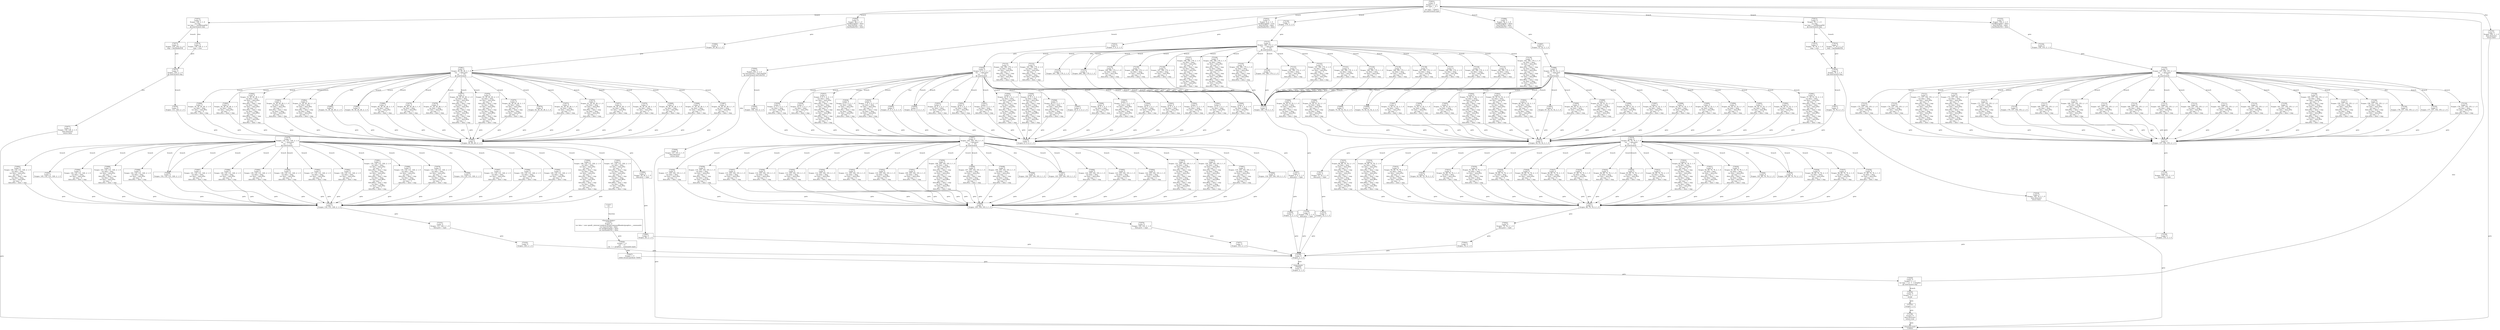 digraph graphname {
n73158 [shape=box,label="(73158)\nScopes: 0\ndata.destroy()\nreturn true"];
n73157 [shape=box,label="(73157)\nScopes: 1, 0"];
n73156 [shape=box,label="(73156)\nLoops: 0\nScopes: 2, 1, 0"];
n73155 [shape=box,label="(73155)\nLoops: 0\nScopes: 202, 2, 1, 0\ndata.destroy()\nreturn false"];
n73154 [shape=box,label="(73154)\nLoops: 0\nScopes: 179, 2, 1, 0\ndata.prev = type"];
n73153 [shape=box,label="(73153)\nLoops: 0\nScopes: 180, 179, 2, 1, 0"];
n73152 [shape=box,label="(73152)\nLoops: 0\nScopes: 201, 180, 179, 2, 1, 0"];
n73151 [shape=box,label="(73151)\nLoops: 0\nScopes: 200, 180, 179, 2, 1, 0"];
n73150 [shape=box,label="(73150)\nLoops: 0\nScopes: 199, 180, 179, 2, 1, 0\nvar data = data\nvar data = data.oPos\nvar tmp = 1\ndata.oPos = data + tmp"];
n73149 [shape=box,label="(73149)\nLoops: 0\nScopes: 198, 180, 179, 2, 1, 0\nvar data = data\nvar data = data.fPos\nvar tmp = 2\ndata.fPos = data + tmp"];
n73148 [shape=box,label="(73148)\nLoops: 0\nScopes: 197, 180, 179, 2, 1, 0\nvar data = data\nvar data = data.fPos\nvar tmp = 2\ndata.fPos = data + tmp"];
n73147 [shape=box,label="(73147)\nLoops: 0\nScopes: 196, 180, 179, 2, 1, 0\nvar data = data\nvar data = data.oPos\nvar tmp = 4\ndata.oPos = data + tmp\nvar data = data\nvar data = data.iPos\nvar tmp = 1\ndata.iPos = data + tmp\nvar data = data\nvar data = data.fPos\nvar tmp = 2\ndata.fPos = data + tmp\nvar data = data\nvar data = data.bPos\nvar tmp = 1\ndata.bPos = data + tmp"];
n73146 [shape=box,label="(73146)\nLoops: 0\nScopes: 195, 180, 179, 2, 1, 0\nvar data = data\nvar data = data.oPos\nvar tmp = 4\ndata.oPos = data + tmp\nvar data = data\nvar data = data.iiPos\nvar tmp = 2\ndata.iiPos = data + tmp\nvar data = data\nvar data = data.ffPos\nvar tmp = 1\ndata.ffPos = data + tmp\nvar data = data\nvar data = data.fPos\nvar tmp = 1\ndata.fPos = data + tmp"];
n73145 [shape=box,label="(73145)\nLoops: 0\nScopes: 194, 180, 179, 2, 1, 0\nvar data = data\nvar data = data.oPos\nvar tmp = 2\ndata.oPos = data + tmp\nvar data = data\nvar data = data.bPos\nvar tmp = 2\ndata.bPos = data + tmp"];
n73144 [shape=box,label="(73144)\nLoops: 0\nScopes: 193, 180, 179, 2, 1, 0"];
n73143 [shape=box,label="(73143)\nLoops: 0\nScopes: 192, 180, 179, 2, 1, 0\nvar data = data\nvar data = data.oPos\nvar tmp = 4\ndata.oPos = data + tmp"];
n73142 [shape=box,label="(73142)\nLoops: 0\nScopes: 191, 180, 179, 2, 1, 0\nvar data = data\nvar data = data.fPos\nvar tmp = 5\ndata.fPos = data + tmp\nvar data = data\nvar data = data.oPos\nvar tmp = 1\ndata.oPos = data + tmp"];
n73141 [shape=box,label="(73141)\nLoops: 0\nScopes: 190, 180, 179, 2, 1, 0\nvar data = data\nvar data = data.fPos\nvar tmp = 4\ndata.fPos = data + tmp"];
n73140 [shape=box,label="(73140)\nLoops: 0\nScopes: 189, 180, 179, 2, 1, 0\nvar data = data\nvar data = data.oPos\nvar tmp = 3\ndata.oPos = data + tmp"];
n73139 [shape=box,label="(73139)\nLoops: 0\nScopes: 188, 180, 179, 2, 1, 0\nvar data = data\nvar data = data.fPos\nvar tmp = 4\ndata.fPos = data + tmp"];
n73138 [shape=box,label="(73138)\nLoops: 0\nScopes: 187, 180, 179, 2, 1, 0\nvar data = data\nvar data = data.fPos\nvar tmp = 3\ndata.fPos = data + tmp"];
n73137 [shape=box,label="(73137)\nLoops: 0\nScopes: 186, 180, 179, 2, 1, 0\nvar data = data\nvar data = data.fPos\nvar tmp = 4\ndata.fPos = data + tmp"];
n73136 [shape=box,label="(73136)\nLoops: 0\nScopes: 185, 180, 179, 2, 1, 0\nvar data = data\nvar data = data.fPos\nvar tmp = 6\ndata.fPos = data + tmp"];
n73135 [shape=box,label="(73135)\nLoops: 0\nScopes: 184, 180, 179, 2, 1, 0\nvar data = data\nvar data = data.oPos\nvar tmp = 1\ndata.oPos = data + tmp"];
n73134 [shape=box,label="(73134)\nLoops: 0\nScopes: 183, 180, 179, 2, 1, 0\nvar data = data\nvar data = data.oPos\nvar tmp = 4\ndata.oPos = data + tmp\nvar data = data\nvar data = data.iiPos\nvar tmp = 2\ndata.iiPos = data + tmp\nvar data = data\nvar data = data.ffPos\nvar tmp = 1\ndata.ffPos = data + tmp\nvar data = data\nvar data = data.fPos\nvar tmp = 1\ndata.fPos = data + tmp"];
n73133 [shape=box,label="(73133)\nLoops: 0\nScopes: 182, 180, 179, 2, 1, 0\nvar data = data\nvar data = data.iPos\nvar tmp = 1\ndata.iPos = data + tmp\nvar data = data\nvar data = data.fPos\nvar tmp = 1\ndata.fPos = data + tmp"];
n73132 [shape=box,label="(73132)\nLoops: 0\nScopes: 181, 180, 179, 2, 1, 0\nvar data = data\nvar data = data.oPos\nvar tmp = 2\ndata.oPos = data + tmp\nvar data = data\nvar data = data.bPos\nvar tmp = 2\ndata.bPos = data + tmp"];
n73131 [shape=box,label="(73131)\nLoops: 0\nScopes: 180, 179, 2, 1, 0\nvar ` = data.prev\nvar ` = `[1]\n@:cond-branch `"];
n73130 [shape=box,label="(73130)\nLoops: 0\nScopes: 179, 2, 1, 0"];
n73129 [shape=box,label="(73129)\nLoops: 0\nScopes: 155, 2, 1, 0"];
n73128 [shape=box,label="(73128)\nLoops: 0\nScopes: 156, 155, 2, 1, 0\ndata.prev = type"];
n73127 [shape=box,label="(73127)\nLoops: 0\nScopes: 157, 156, 155, 2, 1, 0"];
n73126 [shape=box,label="(73126)\nLoops: 0\nScopes: 178, 157, 156, 155, 2, 1, 0"];
n73125 [shape=box,label="(73125)\nLoops: 0\nScopes: 177, 157, 156, 155, 2, 1, 0"];
n73124 [shape=box,label="(73124)\nLoops: 0\nScopes: 176, 157, 156, 155, 2, 1, 0\nvar data = data\nvar data = data.oPos\nvar tmp = 1\ndata.oPos = data + tmp"];
n73123 [shape=box,label="(73123)\nLoops: 0\nScopes: 175, 157, 156, 155, 2, 1, 0\nvar data = data\nvar data = data.fPos\nvar tmp = 2\ndata.fPos = data + tmp"];
n73122 [shape=box,label="(73122)\nLoops: 0\nScopes: 174, 157, 156, 155, 2, 1, 0\nvar data = data\nvar data = data.fPos\nvar tmp = 2\ndata.fPos = data + tmp"];
n73121 [shape=box,label="(73121)\nLoops: 0\nScopes: 173, 157, 156, 155, 2, 1, 0\nvar data = data\nvar data = data.oPos\nvar tmp = 4\ndata.oPos = data + tmp\nvar data = data\nvar data = data.iPos\nvar tmp = 1\ndata.iPos = data + tmp\nvar data = data\nvar data = data.fPos\nvar tmp = 2\ndata.fPos = data + tmp\nvar data = data\nvar data = data.bPos\nvar tmp = 1\ndata.bPos = data + tmp"];
n73120 [shape=box,label="(73120)\nLoops: 0\nScopes: 172, 157, 156, 155, 2, 1, 0\nvar data = data\nvar data = data.oPos\nvar tmp = 4\ndata.oPos = data + tmp\nvar data = data\nvar data = data.iiPos\nvar tmp = 2\ndata.iiPos = data + tmp\nvar data = data\nvar data = data.ffPos\nvar tmp = 1\ndata.ffPos = data + tmp\nvar data = data\nvar data = data.fPos\nvar tmp = 1\ndata.fPos = data + tmp"];
n73119 [shape=box,label="(73119)\nLoops: 0\nScopes: 171, 157, 156, 155, 2, 1, 0\nvar data = data\nvar data = data.oPos\nvar tmp = 2\ndata.oPos = data + tmp\nvar data = data\nvar data = data.bPos\nvar tmp = 2\ndata.bPos = data + tmp"];
n73118 [shape=box,label="(73118)\nLoops: 0\nScopes: 170, 157, 156, 155, 2, 1, 0"];
n73117 [shape=box,label="(73117)\nLoops: 0\nScopes: 169, 157, 156, 155, 2, 1, 0\nvar data = data\nvar data = data.oPos\nvar tmp = 4\ndata.oPos = data + tmp"];
n73116 [shape=box,label="(73116)\nLoops: 0\nScopes: 168, 157, 156, 155, 2, 1, 0\nvar data = data\nvar data = data.fPos\nvar tmp = 5\ndata.fPos = data + tmp\nvar data = data\nvar data = data.oPos\nvar tmp = 1\ndata.oPos = data + tmp"];
n73115 [shape=box,label="(73115)\nLoops: 0\nScopes: 167, 157, 156, 155, 2, 1, 0\nvar data = data\nvar data = data.fPos\nvar tmp = 4\ndata.fPos = data + tmp"];
n73114 [shape=box,label="(73114)\nLoops: 0\nScopes: 166, 157, 156, 155, 2, 1, 0\nvar data = data\nvar data = data.oPos\nvar tmp = 3\ndata.oPos = data + tmp"];
n73113 [shape=box,label="(73113)\nLoops: 0\nScopes: 165, 157, 156, 155, 2, 1, 0\nvar data = data\nvar data = data.fPos\nvar tmp = 4\ndata.fPos = data + tmp"];
n73112 [shape=box,label="(73112)\nLoops: 0\nScopes: 164, 157, 156, 155, 2, 1, 0\nvar data = data\nvar data = data.fPos\nvar tmp = 3\ndata.fPos = data + tmp"];
n73111 [shape=box,label="(73111)\nLoops: 0\nScopes: 163, 157, 156, 155, 2, 1, 0\nvar data = data\nvar data = data.fPos\nvar tmp = 4\ndata.fPos = data + tmp"];
n73110 [shape=box,label="(73110)\nLoops: 0\nScopes: 162, 157, 156, 155, 2, 1, 0\nvar data = data\nvar data = data.fPos\nvar tmp = 6\ndata.fPos = data + tmp"];
n73109 [shape=box,label="(73109)\nLoops: 0\nScopes: 161, 157, 156, 155, 2, 1, 0\nvar data = data\nvar data = data.oPos\nvar tmp = 1\ndata.oPos = data + tmp"];
n73108 [shape=box,label="(73108)\nLoops: 0\nScopes: 160, 157, 156, 155, 2, 1, 0\nvar data = data\nvar data = data.oPos\nvar tmp = 4\ndata.oPos = data + tmp\nvar data = data\nvar data = data.iiPos\nvar tmp = 2\ndata.iiPos = data + tmp\nvar data = data\nvar data = data.ffPos\nvar tmp = 1\ndata.ffPos = data + tmp\nvar data = data\nvar data = data.fPos\nvar tmp = 1\ndata.fPos = data + tmp"];
n73107 [shape=box,label="(73107)\nLoops: 0\nScopes: 159, 157, 156, 155, 2, 1, 0\nvar data = data\nvar data = data.iPos\nvar tmp = 1\ndata.iPos = data + tmp\nvar data = data\nvar data = data.fPos\nvar tmp = 1\ndata.fPos = data + tmp"];
n73106 [shape=box,label="(73106)\nLoops: 0\nScopes: 158, 157, 156, 155, 2, 1, 0\nvar data = data\nvar data = data.oPos\nvar tmp = 2\ndata.oPos = data + tmp\nvar data = data\nvar data = data.bPos\nvar tmp = 2\ndata.bPos = data + tmp"];
n73105 [shape=box,label="(73105)\nLoops: 0\nScopes: 157, 156, 155, 2, 1, 0\nvar ` = data.prev\nvar ` = `[1]\n@:cond-branch `"];
n73104 [shape=box,label="(73104)\nLoops: 0\nScopes: 156, 155, 2, 1, 0"];
n73103 [shape=box,label="(73103)\nLoops: 0\nScopes: 155, 2, 1, 0\nhasBitmapFill = false\nhasColorFill = false\nhasShaderFill = false"];
n73102 [shape=box,label="(73102)\nLoops: 0\nScopes: 128, 2, 1, 0"];
n73101 [shape=box,label="(73101)\nLoops: 0\nScopes: 131, 128, 2, 1, 0\ndata.prev = type"];
n73100 [shape=box,label="(73100)\nLoops: 0\nScopes: 132, 131, 128, 2, 1, 0"];
n73099 [shape=box,label="(73099)\nLoops: 0\nScopes: 153, 132, 131, 128, 2, 1, 0"];
n73098 [shape=box,label="(73098)\nLoops: 0\nScopes: 152, 132, 131, 128, 2, 1, 0"];
n73097 [shape=box,label="(73097)\nLoops: 0\nScopes: 151, 132, 131, 128, 2, 1, 0\nvar data = data\nvar data = data.oPos\nvar tmp = 1\ndata.oPos = data + tmp"];
n73096 [shape=box,label="(73096)\nLoops: 0\nScopes: 150, 132, 131, 128, 2, 1, 0\nvar data = data\nvar data = data.fPos\nvar tmp = 2\ndata.fPos = data + tmp"];
n73095 [shape=box,label="(73095)\nLoops: 0\nScopes: 149, 132, 131, 128, 2, 1, 0\nvar data = data\nvar data = data.fPos\nvar tmp = 2\ndata.fPos = data + tmp"];
n73094 [shape=box,label="(73094)\nLoops: 0\nScopes: 148, 132, 131, 128, 2, 1, 0\nvar data = data\nvar data = data.oPos\nvar tmp = 4\ndata.oPos = data + tmp\nvar data = data\nvar data = data.iPos\nvar tmp = 1\ndata.iPos = data + tmp\nvar data = data\nvar data = data.fPos\nvar tmp = 2\ndata.fPos = data + tmp\nvar data = data\nvar data = data.bPos\nvar tmp = 1\ndata.bPos = data + tmp"];
n73093 [shape=box,label="(73093)\nLoops: 0\nScopes: 147, 132, 131, 128, 2, 1, 0\nvar data = data\nvar data = data.oPos\nvar tmp = 4\ndata.oPos = data + tmp\nvar data = data\nvar data = data.iiPos\nvar tmp = 2\ndata.iiPos = data + tmp\nvar data = data\nvar data = data.ffPos\nvar tmp = 1\ndata.ffPos = data + tmp\nvar data = data\nvar data = data.fPos\nvar tmp = 1\ndata.fPos = data + tmp"];
n73092 [shape=box,label="(73092)\nLoops: 0\nScopes: 146, 132, 131, 128, 2, 1, 0\nvar data = data\nvar data = data.oPos\nvar tmp = 2\ndata.oPos = data + tmp\nvar data = data\nvar data = data.bPos\nvar tmp = 2\ndata.bPos = data + tmp"];
n73091 [shape=box,label="(73091)\nLoops: 0\nScopes: 145, 132, 131, 128, 2, 1, 0"];
n73090 [shape=box,label="(73090)\nLoops: 0\nScopes: 144, 132, 131, 128, 2, 1, 0\nvar data = data\nvar data = data.oPos\nvar tmp = 4\ndata.oPos = data + tmp"];
n73089 [shape=box,label="(73089)\nLoops: 0\nScopes: 143, 132, 131, 128, 2, 1, 0\nvar data = data\nvar data = data.fPos\nvar tmp = 5\ndata.fPos = data + tmp\nvar data = data\nvar data = data.oPos\nvar tmp = 1\ndata.oPos = data + tmp"];
n73088 [shape=box,label="(73088)\nLoops: 0\nScopes: 142, 132, 131, 128, 2, 1, 0\nvar data = data\nvar data = data.fPos\nvar tmp = 4\ndata.fPos = data + tmp"];
n73087 [shape=box,label="(73087)\nLoops: 0\nScopes: 141, 132, 131, 128, 2, 1, 0\nvar data = data\nvar data = data.oPos\nvar tmp = 3\ndata.oPos = data + tmp"];
n73086 [shape=box,label="(73086)\nLoops: 0\nScopes: 140, 132, 131, 128, 2, 1, 0\nvar data = data\nvar data = data.fPos\nvar tmp = 4\ndata.fPos = data + tmp"];
n73085 [shape=box,label="(73085)\nLoops: 0\nScopes: 139, 132, 131, 128, 2, 1, 0\nvar data = data\nvar data = data.fPos\nvar tmp = 3\ndata.fPos = data + tmp"];
n73084 [shape=box,label="(73084)\nLoops: 0\nScopes: 138, 132, 131, 128, 2, 1, 0\nvar data = data\nvar data = data.fPos\nvar tmp = 4\ndata.fPos = data + tmp"];
n73083 [shape=box,label="(73083)\nLoops: 0\nScopes: 137, 132, 131, 128, 2, 1, 0\nvar data = data\nvar data = data.fPos\nvar tmp = 6\ndata.fPos = data + tmp"];
n73082 [shape=box,label="(73082)\nLoops: 0\nScopes: 136, 132, 131, 128, 2, 1, 0\nvar data = data\nvar data = data.oPos\nvar tmp = 1\ndata.oPos = data + tmp"];
n73081 [shape=box,label="(73081)\nLoops: 0\nScopes: 135, 132, 131, 128, 2, 1, 0\nvar data = data\nvar data = data.oPos\nvar tmp = 4\ndata.oPos = data + tmp\nvar data = data\nvar data = data.iiPos\nvar tmp = 2\ndata.iiPos = data + tmp\nvar data = data\nvar data = data.ffPos\nvar tmp = 1\ndata.ffPos = data + tmp\nvar data = data\nvar data = data.fPos\nvar tmp = 1\ndata.fPos = data + tmp"];
n73080 [shape=box,label="(73080)\nLoops: 0\nScopes: 134, 132, 131, 128, 2, 1, 0\nvar data = data\nvar data = data.iPos\nvar tmp = 1\ndata.iPos = data + tmp\nvar data = data\nvar data = data.fPos\nvar tmp = 1\ndata.fPos = data + tmp"];
n73079 [shape=box,label="(73079)\nLoops: 0\nScopes: 133, 132, 131, 128, 2, 1, 0\nvar data = data\nvar data = data.oPos\nvar tmp = 2\ndata.oPos = data + tmp\nvar data = data\nvar data = data.bPos\nvar tmp = 2\ndata.bPos = data + tmp"];
n73078 [shape=box,label="(73078)\nLoops: 0\nScopes: 132, 131, 128, 2, 1, 0\nvar ` = data.prev\nvar ` = `[1]\n@:cond-branch `"];
n73077 [shape=box,label="(73077)\nLoops: 0\nScopes: 154, 128, 2, 1, 0\ndata.destroy()\nreturn false"];
n73076 [shape=box,label="(73076)\nLoops: 0\nScopes: 131, 128, 2, 1, 0"];
n73075 [shape=box,label="(73075)\nLoops: 0\nScopes: 128, 2, 1, 0\n@:cond-branch tmp"];
n73074 [shape=box,label="(73074)\nLoops: 0\nScopes: 130, 128, 2, 1, 0\ntmp = true"];
n73073 [shape=box,label="(73073)\nLoops: 0\nScopes: 129, 128, 2, 1, 0\ntmp = hasShaderFill"];
n73072 [shape=box,label="(73072)\nLoops: 0\nScopes: 128, 2, 1, 0\nvar tmp\nvar tmp = ! hasBitmapFill\n@:cond-branch tmp"];
n73071 [shape=box,label="(73071)\nLoops: 0\nScopes: 103, 2, 1, 0"];
n73070 [shape=box,label="(73070)\nLoops: 0\nScopes: 104, 103, 2, 1, 0\ndata.prev = type"];
n73069 [shape=box,label="(73069)\nLoops: 0\nScopes: 105, 104, 103, 2, 1, 0"];
n73068 [shape=box,label="(73068)\nLoops: 0\nScopes: 126, 105, 104, 103, 2, 1, 0"];
n73067 [shape=box,label="(73067)\nLoops: 0\nScopes: 125, 105, 104, 103, 2, 1, 0"];
n73066 [shape=box,label="(73066)\nLoops: 0\nScopes: 124, 105, 104, 103, 2, 1, 0\nvar data = data\nvar data = data.oPos\nvar tmp = 1\ndata.oPos = data + tmp"];
n73065 [shape=box,label="(73065)\nLoops: 0\nScopes: 123, 105, 104, 103, 2, 1, 0\nvar data = data\nvar data = data.fPos\nvar tmp = 2\ndata.fPos = data + tmp"];
n73064 [shape=box,label="(73064)\nLoops: 0\nScopes: 122, 105, 104, 103, 2, 1, 0\nvar data = data\nvar data = data.fPos\nvar tmp = 2\ndata.fPos = data + tmp"];
n73063 [shape=box,label="(73063)\nLoops: 0\nScopes: 121, 105, 104, 103, 2, 1, 0\nvar data = data\nvar data = data.oPos\nvar tmp = 4\ndata.oPos = data + tmp\nvar data = data\nvar data = data.iPos\nvar tmp = 1\ndata.iPos = data + tmp\nvar data = data\nvar data = data.fPos\nvar tmp = 2\ndata.fPos = data + tmp\nvar data = data\nvar data = data.bPos\nvar tmp = 1\ndata.bPos = data + tmp"];
n73062 [shape=box,label="(73062)\nLoops: 0\nScopes: 120, 105, 104, 103, 2, 1, 0\nvar data = data\nvar data = data.oPos\nvar tmp = 4\ndata.oPos = data + tmp\nvar data = data\nvar data = data.iiPos\nvar tmp = 2\ndata.iiPos = data + tmp\nvar data = data\nvar data = data.ffPos\nvar tmp = 1\ndata.ffPos = data + tmp\nvar data = data\nvar data = data.fPos\nvar tmp = 1\ndata.fPos = data + tmp"];
n73061 [shape=box,label="(73061)\nLoops: 0\nScopes: 119, 105, 104, 103, 2, 1, 0\nvar data = data\nvar data = data.oPos\nvar tmp = 2\ndata.oPos = data + tmp\nvar data = data\nvar data = data.bPos\nvar tmp = 2\ndata.bPos = data + tmp"];
n73060 [shape=box,label="(73060)\nLoops: 0\nScopes: 118, 105, 104, 103, 2, 1, 0"];
n73059 [shape=box,label="(73059)\nLoops: 0\nScopes: 117, 105, 104, 103, 2, 1, 0\nvar data = data\nvar data = data.oPos\nvar tmp = 4\ndata.oPos = data + tmp"];
n73058 [shape=box,label="(73058)\nLoops: 0\nScopes: 116, 105, 104, 103, 2, 1, 0\nvar data = data\nvar data = data.fPos\nvar tmp = 5\ndata.fPos = data + tmp\nvar data = data\nvar data = data.oPos\nvar tmp = 1\ndata.oPos = data + tmp"];
n73057 [shape=box,label="(73057)\nLoops: 0\nScopes: 115, 105, 104, 103, 2, 1, 0\nvar data = data\nvar data = data.fPos\nvar tmp = 4\ndata.fPos = data + tmp"];
n73056 [shape=box,label="(73056)\nLoops: 0\nScopes: 114, 105, 104, 103, 2, 1, 0\nvar data = data\nvar data = data.oPos\nvar tmp = 3\ndata.oPos = data + tmp"];
n73055 [shape=box,label="(73055)\nLoops: 0\nScopes: 113, 105, 104, 103, 2, 1, 0\nvar data = data\nvar data = data.fPos\nvar tmp = 4\ndata.fPos = data + tmp"];
n73054 [shape=box,label="(73054)\nLoops: 0\nScopes: 112, 105, 104, 103, 2, 1, 0\nvar data = data\nvar data = data.fPos\nvar tmp = 3\ndata.fPos = data + tmp"];
n73053 [shape=box,label="(73053)\nLoops: 0\nScopes: 111, 105, 104, 103, 2, 1, 0\nvar data = data\nvar data = data.fPos\nvar tmp = 4\ndata.fPos = data + tmp"];
n73052 [shape=box,label="(73052)\nLoops: 0\nScopes: 110, 105, 104, 103, 2, 1, 0\nvar data = data\nvar data = data.fPos\nvar tmp = 6\ndata.fPos = data + tmp"];
n73051 [shape=box,label="(73051)\nLoops: 0\nScopes: 109, 105, 104, 103, 2, 1, 0\nvar data = data\nvar data = data.oPos\nvar tmp = 1\ndata.oPos = data + tmp"];
n73050 [shape=box,label="(73050)\nLoops: 0\nScopes: 108, 105, 104, 103, 2, 1, 0\nvar data = data\nvar data = data.oPos\nvar tmp = 4\ndata.oPos = data + tmp\nvar data = data\nvar data = data.iiPos\nvar tmp = 2\ndata.iiPos = data + tmp\nvar data = data\nvar data = data.ffPos\nvar tmp = 1\ndata.ffPos = data + tmp\nvar data = data\nvar data = data.fPos\nvar tmp = 1\ndata.fPos = data + tmp"];
n73049 [shape=box,label="(73049)\nLoops: 0\nScopes: 107, 105, 104, 103, 2, 1, 0\nvar data = data\nvar data = data.iPos\nvar tmp = 1\ndata.iPos = data + tmp\nvar data = data\nvar data = data.fPos\nvar tmp = 1\ndata.fPos = data + tmp"];
n73048 [shape=box,label="(73048)\nLoops: 0\nScopes: 106, 105, 104, 103, 2, 1, 0\nvar data = data\nvar data = data.oPos\nvar tmp = 2\ndata.oPos = data + tmp\nvar data = data\nvar data = data.bPos\nvar tmp = 2\ndata.bPos = data + tmp"];
n73047 [shape=box,label="(73047)\nLoops: 0\nScopes: 105, 104, 103, 2, 1, 0\nvar ` = data.prev\nvar ` = `[1]\n@:cond-branch `"];
n73046 [shape=box,label="(73046)\nLoops: 0\nScopes: 127, 103, 2, 1, 0\ndata.destroy()\nreturn false"];
n73045 [shape=box,label="(73045)\nLoops: 0\nScopes: 104, 103, 2, 1, 0"];
n73044 [shape=box,label="(73044)\nLoops: 0\nScopes: 103, 2, 1, 0\nvar hasColorFill = hasColorFill\n@:cond-branch hasColorFill"];
n73043 [shape=box,label="(73043)\nLoops: 0\nScopes: 76, 2, 1, 0"];
n73042 [shape=box,label="(73042)\nLoops: 0\nScopes: 79, 76, 2, 1, 0\ndata.prev = type"];
n73041 [shape=box,label="(73041)\nLoops: 0\nScopes: 80, 79, 76, 2, 1, 0"];
n73040 [shape=box,label="(73040)\nLoops: 0\nScopes: 101, 80, 79, 76, 2, 1, 0"];
n73039 [shape=box,label="(73039)\nLoops: 0\nScopes: 100, 80, 79, 76, 2, 1, 0"];
n73038 [shape=box,label="(73038)\nLoops: 0\nScopes: 99, 80, 79, 76, 2, 1, 0\nvar data = data\nvar data = data.oPos\nvar tmp = 1\ndata.oPos = data + tmp"];
n73037 [shape=box,label="(73037)\nLoops: 0\nScopes: 98, 80, 79, 76, 2, 1, 0\nvar data = data\nvar data = data.fPos\nvar tmp = 2\ndata.fPos = data + tmp"];
n73036 [shape=box,label="(73036)\nLoops: 0\nScopes: 97, 80, 79, 76, 2, 1, 0\nvar data = data\nvar data = data.fPos\nvar tmp = 2\ndata.fPos = data + tmp"];
n73035 [shape=box,label="(73035)\nLoops: 0\nScopes: 96, 80, 79, 76, 2, 1, 0\nvar data = data\nvar data = data.oPos\nvar tmp = 4\ndata.oPos = data + tmp\nvar data = data\nvar data = data.iPos\nvar tmp = 1\ndata.iPos = data + tmp\nvar data = data\nvar data = data.fPos\nvar tmp = 2\ndata.fPos = data + tmp\nvar data = data\nvar data = data.bPos\nvar tmp = 1\ndata.bPos = data + tmp"];
n73034 [shape=box,label="(73034)\nLoops: 0\nScopes: 95, 80, 79, 76, 2, 1, 0\nvar data = data\nvar data = data.oPos\nvar tmp = 4\ndata.oPos = data + tmp\nvar data = data\nvar data = data.iiPos\nvar tmp = 2\ndata.iiPos = data + tmp\nvar data = data\nvar data = data.ffPos\nvar tmp = 1\ndata.ffPos = data + tmp\nvar data = data\nvar data = data.fPos\nvar tmp = 1\ndata.fPos = data + tmp"];
n73033 [shape=box,label="(73033)\nLoops: 0\nScopes: 94, 80, 79, 76, 2, 1, 0\nvar data = data\nvar data = data.oPos\nvar tmp = 2\ndata.oPos = data + tmp\nvar data = data\nvar data = data.bPos\nvar tmp = 2\ndata.bPos = data + tmp"];
n73032 [shape=box,label="(73032)\nLoops: 0\nScopes: 93, 80, 79, 76, 2, 1, 0"];
n73031 [shape=box,label="(73031)\nLoops: 0\nScopes: 92, 80, 79, 76, 2, 1, 0\nvar data = data\nvar data = data.oPos\nvar tmp = 4\ndata.oPos = data + tmp"];
n73030 [shape=box,label="(73030)\nLoops: 0\nScopes: 91, 80, 79, 76, 2, 1, 0\nvar data = data\nvar data = data.fPos\nvar tmp = 5\ndata.fPos = data + tmp\nvar data = data\nvar data = data.oPos\nvar tmp = 1\ndata.oPos = data + tmp"];
n73029 [shape=box,label="(73029)\nLoops: 0\nScopes: 90, 80, 79, 76, 2, 1, 0\nvar data = data\nvar data = data.fPos\nvar tmp = 4\ndata.fPos = data + tmp"];
n73028 [shape=box,label="(73028)\nLoops: 0\nScopes: 89, 80, 79, 76, 2, 1, 0\nvar data = data\nvar data = data.oPos\nvar tmp = 3\ndata.oPos = data + tmp"];
n73027 [shape=box,label="(73027)\nLoops: 0\nScopes: 88, 80, 79, 76, 2, 1, 0\nvar data = data\nvar data = data.fPos\nvar tmp = 4\ndata.fPos = data + tmp"];
n73026 [shape=box,label="(73026)\nLoops: 0\nScopes: 87, 80, 79, 76, 2, 1, 0\nvar data = data\nvar data = data.fPos\nvar tmp = 3\ndata.fPos = data + tmp"];
n73025 [shape=box,label="(73025)\nLoops: 0\nScopes: 86, 80, 79, 76, 2, 1, 0\nvar data = data\nvar data = data.fPos\nvar tmp = 4\ndata.fPos = data + tmp"];
n73024 [shape=box,label="(73024)\nLoops: 0\nScopes: 85, 80, 79, 76, 2, 1, 0\nvar data = data\nvar data = data.fPos\nvar tmp = 6\ndata.fPos = data + tmp"];
n73023 [shape=box,label="(73023)\nLoops: 0\nScopes: 84, 80, 79, 76, 2, 1, 0\nvar data = data\nvar data = data.oPos\nvar tmp = 1\ndata.oPos = data + tmp"];
n73022 [shape=box,label="(73022)\nLoops: 0\nScopes: 83, 80, 79, 76, 2, 1, 0\nvar data = data\nvar data = data.oPos\nvar tmp = 4\ndata.oPos = data + tmp\nvar data = data\nvar data = data.iiPos\nvar tmp = 2\ndata.iiPos = data + tmp\nvar data = data\nvar data = data.ffPos\nvar tmp = 1\ndata.ffPos = data + tmp\nvar data = data\nvar data = data.fPos\nvar tmp = 1\ndata.fPos = data + tmp"];
n73021 [shape=box,label="(73021)\nLoops: 0\nScopes: 82, 80, 79, 76, 2, 1, 0\nvar data = data\nvar data = data.iPos\nvar tmp = 1\ndata.iPos = data + tmp\nvar data = data\nvar data = data.fPos\nvar tmp = 1\ndata.fPos = data + tmp"];
n73020 [shape=box,label="(73020)\nLoops: 0\nScopes: 81, 80, 79, 76, 2, 1, 0\nvar data = data\nvar data = data.oPos\nvar tmp = 2\ndata.oPos = data + tmp\nvar data = data\nvar data = data.bPos\nvar tmp = 2\ndata.bPos = data + tmp"];
n73019 [shape=box,label="(73019)\nLoops: 0\nScopes: 80, 79, 76, 2, 1, 0\nvar ` = data.prev\nvar ` = `[1]\n@:cond-branch `"];
n73018 [shape=box,label="(73018)\nLoops: 0\nScopes: 102, 76, 2, 1, 0\ndata.destroy()\nreturn false"];
n73017 [shape=box,label="(73017)\nLoops: 0\nScopes: 79, 76, 2, 1, 0"];
n73016 [shape=box,label="(73016)\nLoops: 0\nScopes: 76, 2, 1, 0\n@:cond-branch tmp"];
n73015 [shape=box,label="(73015)\nLoops: 0\nScopes: 78, 76, 2, 1, 0\ntmp = true"];
n73014 [shape=box,label="(73014)\nLoops: 0\nScopes: 77, 76, 2, 1, 0\ntmp = hasShaderFill"];
n73013 [shape=box,label="(73013)\nLoops: 0\nScopes: 76, 2, 1, 0\nvar tmp\nvar tmp = ! hasBitmapFill\n@:cond-branch tmp"];
n73012 [shape=box,label="(73012)\nLoops: 0\nScopes: 52, 2, 1, 0"];
n73011 [shape=box,label="(73011)\nLoops: 0\nScopes: 53, 52, 2, 1, 0\ndata.prev = type"];
n73010 [shape=box,label="(73010)\nLoops: 0\nScopes: 54, 53, 52, 2, 1, 0"];
n73009 [shape=box,label="(73009)\nLoops: 0\nScopes: 75, 54, 53, 52, 2, 1, 0"];
n73008 [shape=box,label="(73008)\nLoops: 0\nScopes: 74, 54, 53, 52, 2, 1, 0"];
n73007 [shape=box,label="(73007)\nLoops: 0\nScopes: 73, 54, 53, 52, 2, 1, 0\nvar data = data\nvar data = data.oPos\nvar tmp = 1\ndata.oPos = data + tmp"];
n73006 [shape=box,label="(73006)\nLoops: 0\nScopes: 72, 54, 53, 52, 2, 1, 0\nvar data = data\nvar data = data.fPos\nvar tmp = 2\ndata.fPos = data + tmp"];
n73005 [shape=box,label="(73005)\nLoops: 0\nScopes: 71, 54, 53, 52, 2, 1, 0\nvar data = data\nvar data = data.fPos\nvar tmp = 2\ndata.fPos = data + tmp"];
n73004 [shape=box,label="(73004)\nLoops: 0\nScopes: 70, 54, 53, 52, 2, 1, 0\nvar data = data\nvar data = data.oPos\nvar tmp = 4\ndata.oPos = data + tmp\nvar data = data\nvar data = data.iPos\nvar tmp = 1\ndata.iPos = data + tmp\nvar data = data\nvar data = data.fPos\nvar tmp = 2\ndata.fPos = data + tmp\nvar data = data\nvar data = data.bPos\nvar tmp = 1\ndata.bPos = data + tmp"];
n73003 [shape=box,label="(73003)\nLoops: 0\nScopes: 69, 54, 53, 52, 2, 1, 0\nvar data = data\nvar data = data.oPos\nvar tmp = 4\ndata.oPos = data + tmp\nvar data = data\nvar data = data.iiPos\nvar tmp = 2\ndata.iiPos = data + tmp\nvar data = data\nvar data = data.ffPos\nvar tmp = 1\ndata.ffPos = data + tmp\nvar data = data\nvar data = data.fPos\nvar tmp = 1\ndata.fPos = data + tmp"];
n73002 [shape=box,label="(73002)\nLoops: 0\nScopes: 68, 54, 53, 52, 2, 1, 0\nvar data = data\nvar data = data.oPos\nvar tmp = 2\ndata.oPos = data + tmp\nvar data = data\nvar data = data.bPos\nvar tmp = 2\ndata.bPos = data + tmp"];
n73001 [shape=box,label="(73001)\nLoops: 0\nScopes: 67, 54, 53, 52, 2, 1, 0"];
n73000 [shape=box,label="(73000)\nLoops: 0\nScopes: 66, 54, 53, 52, 2, 1, 0\nvar data = data\nvar data = data.oPos\nvar tmp = 4\ndata.oPos = data + tmp"];
n72999 [shape=box,label="(72999)\nLoops: 0\nScopes: 65, 54, 53, 52, 2, 1, 0\nvar data = data\nvar data = data.fPos\nvar tmp = 5\ndata.fPos = data + tmp\nvar data = data\nvar data = data.oPos\nvar tmp = 1\ndata.oPos = data + tmp"];
n72998 [shape=box,label="(72998)\nLoops: 0\nScopes: 64, 54, 53, 52, 2, 1, 0\nvar data = data\nvar data = data.fPos\nvar tmp = 4\ndata.fPos = data + tmp"];
n72997 [shape=box,label="(72997)\nLoops: 0\nScopes: 63, 54, 53, 52, 2, 1, 0\nvar data = data\nvar data = data.oPos\nvar tmp = 3\ndata.oPos = data + tmp"];
n72996 [shape=box,label="(72996)\nLoops: 0\nScopes: 62, 54, 53, 52, 2, 1, 0\nvar data = data\nvar data = data.fPos\nvar tmp = 4\ndata.fPos = data + tmp"];
n72995 [shape=box,label="(72995)\nLoops: 0\nScopes: 61, 54, 53, 52, 2, 1, 0\nvar data = data\nvar data = data.fPos\nvar tmp = 3\ndata.fPos = data + tmp"];
n72994 [shape=box,label="(72994)\nLoops: 0\nScopes: 60, 54, 53, 52, 2, 1, 0\nvar data = data\nvar data = data.fPos\nvar tmp = 4\ndata.fPos = data + tmp"];
n72993 [shape=box,label="(72993)\nLoops: 0\nScopes: 59, 54, 53, 52, 2, 1, 0\nvar data = data\nvar data = data.fPos\nvar tmp = 6\ndata.fPos = data + tmp"];
n72992 [shape=box,label="(72992)\nLoops: 0\nScopes: 58, 54, 53, 52, 2, 1, 0\nvar data = data\nvar data = data.oPos\nvar tmp = 1\ndata.oPos = data + tmp"];
n72991 [shape=box,label="(72991)\nLoops: 0\nScopes: 57, 54, 53, 52, 2, 1, 0\nvar data = data\nvar data = data.oPos\nvar tmp = 4\ndata.oPos = data + tmp\nvar data = data\nvar data = data.iiPos\nvar tmp = 2\ndata.iiPos = data + tmp\nvar data = data\nvar data = data.ffPos\nvar tmp = 1\ndata.ffPos = data + tmp\nvar data = data\nvar data = data.fPos\nvar tmp = 1\ndata.fPos = data + tmp"];
n72990 [shape=box,label="(72990)\nLoops: 0\nScopes: 56, 54, 53, 52, 2, 1, 0\nvar data = data\nvar data = data.iPos\nvar tmp = 1\ndata.iPos = data + tmp\nvar data = data\nvar data = data.fPos\nvar tmp = 1\ndata.fPos = data + tmp"];
n72989 [shape=box,label="(72989)\nLoops: 0\nScopes: 55, 54, 53, 52, 2, 1, 0\nvar data = data\nvar data = data.oPos\nvar tmp = 2\ndata.oPos = data + tmp\nvar data = data\nvar data = data.bPos\nvar tmp = 2\ndata.bPos = data + tmp"];
n72988 [shape=box,label="(72988)\nLoops: 0\nScopes: 54, 53, 52, 2, 1, 0\nvar ` = data.prev\nvar ` = `[1]\n@:cond-branch `"];
n72987 [shape=box,label="(72987)\nLoops: 0\nScopes: 53, 52, 2, 1, 0"];
n72986 [shape=box,label="(72986)\nLoops: 0\nScopes: 52, 2, 1, 0\nhasBitmapFill = false\nhasColorFill = false\nhasShaderFill = true"];
n72985 [shape=box,label="(72985)\nLoops: 0\nScopes: 28, 2, 1, 0"];
n72984 [shape=box,label="(72984)\nLoops: 0\nScopes: 29, 28, 2, 1, 0\ndata.prev = type"];
n72983 [shape=box,label="(72983)\nLoops: 0\nScopes: 30, 29, 28, 2, 1, 0"];
n72982 [shape=box,label="(72982)\nLoops: 0\nScopes: 51, 30, 29, 28, 2, 1, 0"];
n72981 [shape=box,label="(72981)\nLoops: 0\nScopes: 50, 30, 29, 28, 2, 1, 0"];
n72980 [shape=box,label="(72980)\nLoops: 0\nScopes: 49, 30, 29, 28, 2, 1, 0\nvar data = data\nvar data = data.oPos\nvar tmp = 1\ndata.oPos = data + tmp"];
n72979 [shape=box,label="(72979)\nLoops: 0\nScopes: 48, 30, 29, 28, 2, 1, 0\nvar data = data\nvar data = data.fPos\nvar tmp = 2\ndata.fPos = data + tmp"];
n72978 [shape=box,label="(72978)\nLoops: 0\nScopes: 47, 30, 29, 28, 2, 1, 0\nvar data = data\nvar data = data.fPos\nvar tmp = 2\ndata.fPos = data + tmp"];
n72977 [shape=box,label="(72977)\nLoops: 0\nScopes: 46, 30, 29, 28, 2, 1, 0\nvar data = data\nvar data = data.oPos\nvar tmp = 4\ndata.oPos = data + tmp\nvar data = data\nvar data = data.iPos\nvar tmp = 1\ndata.iPos = data + tmp\nvar data = data\nvar data = data.fPos\nvar tmp = 2\ndata.fPos = data + tmp\nvar data = data\nvar data = data.bPos\nvar tmp = 1\ndata.bPos = data + tmp"];
n72976 [shape=box,label="(72976)\nLoops: 0\nScopes: 45, 30, 29, 28, 2, 1, 0\nvar data = data\nvar data = data.oPos\nvar tmp = 4\ndata.oPos = data + tmp\nvar data = data\nvar data = data.iiPos\nvar tmp = 2\ndata.iiPos = data + tmp\nvar data = data\nvar data = data.ffPos\nvar tmp = 1\ndata.ffPos = data + tmp\nvar data = data\nvar data = data.fPos\nvar tmp = 1\ndata.fPos = data + tmp"];
n72975 [shape=box,label="(72975)\nLoops: 0\nScopes: 44, 30, 29, 28, 2, 1, 0\nvar data = data\nvar data = data.oPos\nvar tmp = 2\ndata.oPos = data + tmp\nvar data = data\nvar data = data.bPos\nvar tmp = 2\ndata.bPos = data + tmp"];
n72974 [shape=box,label="(72974)\nLoops: 0\nScopes: 43, 30, 29, 28, 2, 1, 0"];
n72973 [shape=box,label="(72973)\nLoops: 0\nScopes: 42, 30, 29, 28, 2, 1, 0\nvar data = data\nvar data = data.oPos\nvar tmp = 4\ndata.oPos = data + tmp"];
n72972 [shape=box,label="(72972)\nLoops: 0\nScopes: 41, 30, 29, 28, 2, 1, 0\nvar data = data\nvar data = data.fPos\nvar tmp = 5\ndata.fPos = data + tmp\nvar data = data\nvar data = data.oPos\nvar tmp = 1\ndata.oPos = data + tmp"];
n72971 [shape=box,label="(72971)\nLoops: 0\nScopes: 40, 30, 29, 28, 2, 1, 0\nvar data = data\nvar data = data.fPos\nvar tmp = 4\ndata.fPos = data + tmp"];
n72970 [shape=box,label="(72970)\nLoops: 0\nScopes: 39, 30, 29, 28, 2, 1, 0\nvar data = data\nvar data = data.oPos\nvar tmp = 3\ndata.oPos = data + tmp"];
n72969 [shape=box,label="(72969)\nLoops: 0\nScopes: 38, 30, 29, 28, 2, 1, 0\nvar data = data\nvar data = data.fPos\nvar tmp = 4\ndata.fPos = data + tmp"];
n72968 [shape=box,label="(72968)\nLoops: 0\nScopes: 37, 30, 29, 28, 2, 1, 0\nvar data = data\nvar data = data.fPos\nvar tmp = 3\ndata.fPos = data + tmp"];
n72967 [shape=box,label="(72967)\nLoops: 0\nScopes: 36, 30, 29, 28, 2, 1, 0\nvar data = data\nvar data = data.fPos\nvar tmp = 4\ndata.fPos = data + tmp"];
n72966 [shape=box,label="(72966)\nLoops: 0\nScopes: 35, 30, 29, 28, 2, 1, 0\nvar data = data\nvar data = data.fPos\nvar tmp = 6\ndata.fPos = data + tmp"];
n72965 [shape=box,label="(72965)\nLoops: 0\nScopes: 34, 30, 29, 28, 2, 1, 0\nvar data = data\nvar data = data.oPos\nvar tmp = 1\ndata.oPos = data + tmp"];
n72964 [shape=box,label="(72964)\nLoops: 0\nScopes: 33, 30, 29, 28, 2, 1, 0\nvar data = data\nvar data = data.oPos\nvar tmp = 4\ndata.oPos = data + tmp\nvar data = data\nvar data = data.iiPos\nvar tmp = 2\ndata.iiPos = data + tmp\nvar data = data\nvar data = data.ffPos\nvar tmp = 1\ndata.ffPos = data + tmp\nvar data = data\nvar data = data.fPos\nvar tmp = 1\ndata.fPos = data + tmp"];
n72963 [shape=box,label="(72963)\nLoops: 0\nScopes: 32, 30, 29, 28, 2, 1, 0\nvar data = data\nvar data = data.iPos\nvar tmp = 1\ndata.iPos = data + tmp\nvar data = data\nvar data = data.fPos\nvar tmp = 1\ndata.fPos = data + tmp"];
n72962 [shape=box,label="(72962)\nLoops: 0\nScopes: 31, 30, 29, 28, 2, 1, 0\nvar data = data\nvar data = data.oPos\nvar tmp = 2\ndata.oPos = data + tmp\nvar data = data\nvar data = data.bPos\nvar tmp = 2\ndata.bPos = data + tmp"];
n72961 [shape=box,label="(72961)\nLoops: 0\nScopes: 30, 29, 28, 2, 1, 0\nvar ` = data.prev\nvar ` = `[1]\n@:cond-branch `"];
n72960 [shape=box,label="(72960)\nLoops: 0\nScopes: 29, 28, 2, 1, 0"];
n72959 [shape=box,label="(72959)\nLoops: 0\nScopes: 28, 2, 1, 0\nhasBitmapFill = false\nhasColorFill = true\nhasShaderFill = false"];
n72958 [shape=box,label="(72958)\nLoops: 0\nScopes: 4, 2, 1, 0"];
n72957 [shape=box,label="(72957)\nLoops: 0\nScopes: 5, 4, 2, 1, 0\ndata.prev = type"];
n72956 [shape=box,label="(72956)\nLoops: 0\nScopes: 6, 5, 4, 2, 1, 0"];
n72955 [shape=box,label="(72955)\nLoops: 0\nScopes: 27, 6, 5, 4, 2, 1, 0"];
n72954 [shape=box,label="(72954)\nLoops: 0\nScopes: 26, 6, 5, 4, 2, 1, 0"];
n72953 [shape=box,label="(72953)\nLoops: 0\nScopes: 25, 6, 5, 4, 2, 1, 0\nvar data = data\nvar data = data.oPos\nvar tmp = 1\ndata.oPos = data + tmp"];
n72952 [shape=box,label="(72952)\nLoops: 0\nScopes: 24, 6, 5, 4, 2, 1, 0\nvar data = data\nvar data = data.fPos\nvar tmp = 2\ndata.fPos = data + tmp"];
n72951 [shape=box,label="(72951)\nLoops: 0\nScopes: 23, 6, 5, 4, 2, 1, 0\nvar data = data\nvar data = data.fPos\nvar tmp = 2\ndata.fPos = data + tmp"];
n72950 [shape=box,label="(72950)\nLoops: 0\nScopes: 22, 6, 5, 4, 2, 1, 0\nvar data = data\nvar data = data.oPos\nvar tmp = 4\ndata.oPos = data + tmp\nvar data = data\nvar data = data.iPos\nvar tmp = 1\ndata.iPos = data + tmp\nvar data = data\nvar data = data.fPos\nvar tmp = 2\ndata.fPos = data + tmp\nvar data = data\nvar data = data.bPos\nvar tmp = 1\ndata.bPos = data + tmp"];
n72949 [shape=box,label="(72949)\nLoops: 0\nScopes: 21, 6, 5, 4, 2, 1, 0\nvar data = data\nvar data = data.oPos\nvar tmp = 4\ndata.oPos = data + tmp\nvar data = data\nvar data = data.iiPos\nvar tmp = 2\ndata.iiPos = data + tmp\nvar data = data\nvar data = data.ffPos\nvar tmp = 1\ndata.ffPos = data + tmp\nvar data = data\nvar data = data.fPos\nvar tmp = 1\ndata.fPos = data + tmp"];
n72948 [shape=box,label="(72948)\nLoops: 0\nScopes: 20, 6, 5, 4, 2, 1, 0\nvar data = data\nvar data = data.oPos\nvar tmp = 2\ndata.oPos = data + tmp\nvar data = data\nvar data = data.bPos\nvar tmp = 2\ndata.bPos = data + tmp"];
n72947 [shape=box,label="(72947)\nLoops: 0\nScopes: 19, 6, 5, 4, 2, 1, 0"];
n72946 [shape=box,label="(72946)\nLoops: 0\nScopes: 18, 6, 5, 4, 2, 1, 0\nvar data = data\nvar data = data.oPos\nvar tmp = 4\ndata.oPos = data + tmp"];
n72945 [shape=box,label="(72945)\nLoops: 0\nScopes: 17, 6, 5, 4, 2, 1, 0\nvar data = data\nvar data = data.fPos\nvar tmp = 5\ndata.fPos = data + tmp\nvar data = data\nvar data = data.oPos\nvar tmp = 1\ndata.oPos = data + tmp"];
n72944 [shape=box,label="(72944)\nLoops: 0\nScopes: 16, 6, 5, 4, 2, 1, 0\nvar data = data\nvar data = data.fPos\nvar tmp = 4\ndata.fPos = data + tmp"];
n72943 [shape=box,label="(72943)\nLoops: 0\nScopes: 15, 6, 5, 4, 2, 1, 0\nvar data = data\nvar data = data.oPos\nvar tmp = 3\ndata.oPos = data + tmp"];
n72942 [shape=box,label="(72942)\nLoops: 0\nScopes: 14, 6, 5, 4, 2, 1, 0\nvar data = data\nvar data = data.fPos\nvar tmp = 4\ndata.fPos = data + tmp"];
n72941 [shape=box,label="(72941)\nLoops: 0\nScopes: 13, 6, 5, 4, 2, 1, 0\nvar data = data\nvar data = data.fPos\nvar tmp = 3\ndata.fPos = data + tmp"];
n72940 [shape=box,label="(72940)\nLoops: 0\nScopes: 12, 6, 5, 4, 2, 1, 0\nvar data = data\nvar data = data.fPos\nvar tmp = 4\ndata.fPos = data + tmp"];
n72939 [shape=box,label="(72939)\nLoops: 0\nScopes: 11, 6, 5, 4, 2, 1, 0\nvar data = data\nvar data = data.fPos\nvar tmp = 6\ndata.fPos = data + tmp"];
n72938 [shape=box,label="(72938)\nLoops: 0\nScopes: 10, 6, 5, 4, 2, 1, 0\nvar data = data\nvar data = data.oPos\nvar tmp = 1\ndata.oPos = data + tmp"];
n72937 [shape=box,label="(72937)\nLoops: 0\nScopes: 9, 6, 5, 4, 2, 1, 0\nvar data = data\nvar data = data.oPos\nvar tmp = 4\ndata.oPos = data + tmp\nvar data = data\nvar data = data.iiPos\nvar tmp = 2\ndata.iiPos = data + tmp\nvar data = data\nvar data = data.ffPos\nvar tmp = 1\ndata.ffPos = data + tmp\nvar data = data\nvar data = data.fPos\nvar tmp = 1\ndata.fPos = data + tmp"];
n72936 [shape=box,label="(72936)\nLoops: 0\nScopes: 8, 6, 5, 4, 2, 1, 0\nvar data = data\nvar data = data.iPos\nvar tmp = 1\ndata.iPos = data + tmp\nvar data = data\nvar data = data.fPos\nvar tmp = 1\ndata.fPos = data + tmp"];
n72935 [shape=box,label="(72935)\nLoops: 0\nScopes: 7, 6, 5, 4, 2, 1, 0\nvar data = data\nvar data = data.oPos\nvar tmp = 2\ndata.oPos = data + tmp\nvar data = data\nvar data = data.bPos\nvar tmp = 2\ndata.bPos = data + tmp"];
n72934 [shape=box,label="(72934)\nLoops: 0\nScopes: 6, 5, 4, 2, 1, 0\nvar ` = data.prev\nvar ` = `[1]\n@:cond-branch `"];
n72933 [shape=box,label="(72933)\nLoops: 0\nScopes: 5, 4, 2, 1, 0"];
n72932 [shape=box,label="(72932)\nLoops: 0\nScopes: 4, 2, 1, 0\nhasBitmapFill = true\nhasColorFill = false\nhasShaderFill = false"];
n72931 [shape=box,label="(72931)\nLoops: 0\nScopes: 2, 1, 0\nvar type = `1[`]\n` = ` + 1\nvar type = type[1]\n@:cond-branch type"];
n72930 [shape=box,label="(72930)\nLoops: 0\nScopes: 3, 2, 1, 0\nbreak"];
n72929 [shape=box,label="(72929)\nLoops: 0\nScopes: 2, 1, 0\nvar tmp = ! ((` < `1.length))\n@:cond-branch tmp"];
n72928 [shape=box,label="<loop-head>
(72928)\nLoops: 0\nScopes: 2, 1, 0"];
n72927 [shape=box,label="(72927)\nScopes: 1, 0\nwhile ((true)) @:block 72929"];
n72926 [shape=box,label="(72926)\nScopes: 1, 0\nvar ` = 0\nvar `1 = graphics.__commands.types"];
n72925 [shape=box,label="<function-end>
(72925)"];
n72924 [shape=box,label="<function-begin>
(72924)\nScopes: 0\nvar data = new openfl._internal.renderer.DrawCommandReader(graphics.__commands)\nvar hasColorFill = false\nvar hasBitmapFill = false\nvar hasShaderFill = false"];
n1 [shape=box,label="<root>
(1)"];
n1 -> n72924[label="function"];
n72924 -> n72926[label="goto"];
n72926 -> n72927[label="goto"];
n72927 -> n72928[label="goto"];
n72928 -> n72929[label="goto"];
n72929 -> n72931[label="else"];
n72929 -> n72930[label="branch"];
n72930 -> n73157[label="goto"];
n73157 -> n73158[label="goto"];
n73158 -> n72925[label="goto"];
n72931 -> n73155[label="else"];
n72931 -> n73130[label="branch"];
n72931 -> n73103[label="branch"];
n72931 -> n73072[label="branch"];
n72931 -> n73044[label="branch"];
n72931 -> n73013[label="branch"];
n72931 -> n72986[label="branch"];
n72931 -> n72959[label="branch"];
n72931 -> n72932[label="branch"];
n72932 -> n72933[label="goto"];
n72933 -> n72934[label="goto"];
n72934 -> n72955[label="else"];
n72934 -> n72954[label="branch"];
n72934 -> n72954[label="branch"];
n72934 -> n72953[label="branch"];
n72934 -> n72952[label="branch"];
n72934 -> n72951[label="branch"];
n72934 -> n72950[label="branch"];
n72934 -> n72949[label="branch"];
n72934 -> n72948[label="branch"];
n72934 -> n72947[label="branch"];
n72934 -> n72946[label="branch"];
n72934 -> n72945[label="branch"];
n72934 -> n72944[label="branch"];
n72934 -> n72943[label="branch"];
n72934 -> n72942[label="branch"];
n72934 -> n72941[label="branch"];
n72934 -> n72940[label="branch"];
n72934 -> n72939[label="branch"];
n72934 -> n72938[label="branch"];
n72934 -> n72937[label="branch"];
n72934 -> n72936[label="branch"];
n72934 -> n72935[label="branch"];
n72935 -> n72956[label="goto"];
n72936 -> n72956[label="goto"];
n72937 -> n72956[label="goto"];
n72938 -> n72956[label="goto"];
n72939 -> n72956[label="goto"];
n72940 -> n72956[label="goto"];
n72941 -> n72956[label="goto"];
n72942 -> n72956[label="goto"];
n72943 -> n72956[label="goto"];
n72944 -> n72956[label="goto"];
n72945 -> n72956[label="goto"];
n72946 -> n72956[label="goto"];
n72947 -> n72956[label="goto"];
n72948 -> n72956[label="goto"];
n72949 -> n72956[label="goto"];
n72950 -> n72956[label="goto"];
n72951 -> n72956[label="goto"];
n72952 -> n72956[label="goto"];
n72953 -> n72956[label="goto"];
n72954 -> n72956[label="goto"];
n72956 -> n72957[label="goto"];
n72957 -> n72958[label="goto"];
n72958 -> n73156[label="goto"];
n72955 -> n72956[label="goto"];
n72959 -> n72960[label="goto"];
n72960 -> n72961[label="goto"];
n72961 -> n72982[label="else"];
n72961 -> n72981[label="branch"];
n72961 -> n72981[label="branch"];
n72961 -> n72980[label="branch"];
n72961 -> n72979[label="branch"];
n72961 -> n72978[label="branch"];
n72961 -> n72977[label="branch"];
n72961 -> n72976[label="branch"];
n72961 -> n72975[label="branch"];
n72961 -> n72974[label="branch"];
n72961 -> n72973[label="branch"];
n72961 -> n72972[label="branch"];
n72961 -> n72971[label="branch"];
n72961 -> n72970[label="branch"];
n72961 -> n72969[label="branch"];
n72961 -> n72968[label="branch"];
n72961 -> n72967[label="branch"];
n72961 -> n72966[label="branch"];
n72961 -> n72965[label="branch"];
n72961 -> n72964[label="branch"];
n72961 -> n72963[label="branch"];
n72961 -> n72962[label="branch"];
n72962 -> n72983[label="goto"];
n72963 -> n72983[label="goto"];
n72964 -> n72983[label="goto"];
n72965 -> n72983[label="goto"];
n72966 -> n72983[label="goto"];
n72967 -> n72983[label="goto"];
n72968 -> n72983[label="goto"];
n72969 -> n72983[label="goto"];
n72970 -> n72983[label="goto"];
n72971 -> n72983[label="goto"];
n72972 -> n72983[label="goto"];
n72973 -> n72983[label="goto"];
n72974 -> n72983[label="goto"];
n72975 -> n72983[label="goto"];
n72976 -> n72983[label="goto"];
n72977 -> n72983[label="goto"];
n72978 -> n72983[label="goto"];
n72979 -> n72983[label="goto"];
n72980 -> n72983[label="goto"];
n72981 -> n72983[label="goto"];
n72983 -> n72984[label="goto"];
n72984 -> n72985[label="goto"];
n72985 -> n73156[label="goto"];
n72982 -> n72983[label="goto"];
n72986 -> n72987[label="goto"];
n72987 -> n72988[label="goto"];
n72988 -> n73009[label="else"];
n72988 -> n73008[label="branch"];
n72988 -> n73008[label="branch"];
n72988 -> n73007[label="branch"];
n72988 -> n73006[label="branch"];
n72988 -> n73005[label="branch"];
n72988 -> n73004[label="branch"];
n72988 -> n73003[label="branch"];
n72988 -> n73002[label="branch"];
n72988 -> n73001[label="branch"];
n72988 -> n73000[label="branch"];
n72988 -> n72999[label="branch"];
n72988 -> n72998[label="branch"];
n72988 -> n72997[label="branch"];
n72988 -> n72996[label="branch"];
n72988 -> n72995[label="branch"];
n72988 -> n72994[label="branch"];
n72988 -> n72993[label="branch"];
n72988 -> n72992[label="branch"];
n72988 -> n72991[label="branch"];
n72988 -> n72990[label="branch"];
n72988 -> n72989[label="branch"];
n72989 -> n73010[label="goto"];
n72990 -> n73010[label="goto"];
n72991 -> n73010[label="goto"];
n72992 -> n73010[label="goto"];
n72993 -> n73010[label="goto"];
n72994 -> n73010[label="goto"];
n72995 -> n73010[label="goto"];
n72996 -> n73010[label="goto"];
n72997 -> n73010[label="goto"];
n72998 -> n73010[label="goto"];
n72999 -> n73010[label="goto"];
n73000 -> n73010[label="goto"];
n73001 -> n73010[label="goto"];
n73002 -> n73010[label="goto"];
n73003 -> n73010[label="goto"];
n73004 -> n73010[label="goto"];
n73005 -> n73010[label="goto"];
n73006 -> n73010[label="goto"];
n73007 -> n73010[label="goto"];
n73008 -> n73010[label="goto"];
n73010 -> n73011[label="goto"];
n73011 -> n73012[label="goto"];
n73012 -> n73156[label="goto"];
n73009 -> n73010[label="goto"];
n73013 -> n73015[label="else"];
n73013 -> n73014[label="branch"];
n73014 -> n73016[label="goto"];
n73016 -> n73018[label="else"];
n73016 -> n73017[label="branch"];
n73017 -> n73019[label="goto"];
n73019 -> n73040[label="else"];
n73019 -> n73039[label="branch"];
n73019 -> n73039[label="branch"];
n73019 -> n73038[label="branch"];
n73019 -> n73037[label="branch"];
n73019 -> n73036[label="branch"];
n73019 -> n73035[label="branch"];
n73019 -> n73034[label="branch"];
n73019 -> n73033[label="branch"];
n73019 -> n73032[label="branch"];
n73019 -> n73031[label="branch"];
n73019 -> n73030[label="branch"];
n73019 -> n73029[label="branch"];
n73019 -> n73028[label="branch"];
n73019 -> n73027[label="branch"];
n73019 -> n73026[label="branch"];
n73019 -> n73025[label="branch"];
n73019 -> n73024[label="branch"];
n73019 -> n73023[label="branch"];
n73019 -> n73022[label="branch"];
n73019 -> n73021[label="branch"];
n73019 -> n73020[label="branch"];
n73020 -> n73041[label="goto"];
n73021 -> n73041[label="goto"];
n73022 -> n73041[label="goto"];
n73023 -> n73041[label="goto"];
n73024 -> n73041[label="goto"];
n73025 -> n73041[label="goto"];
n73026 -> n73041[label="goto"];
n73027 -> n73041[label="goto"];
n73028 -> n73041[label="goto"];
n73029 -> n73041[label="goto"];
n73030 -> n73041[label="goto"];
n73031 -> n73041[label="goto"];
n73032 -> n73041[label="goto"];
n73033 -> n73041[label="goto"];
n73034 -> n73041[label="goto"];
n73035 -> n73041[label="goto"];
n73036 -> n73041[label="goto"];
n73037 -> n73041[label="goto"];
n73038 -> n73041[label="goto"];
n73039 -> n73041[label="goto"];
n73041 -> n73042[label="goto"];
n73042 -> n73043[label="goto"];
n73043 -> n73156[label="goto"];
n73040 -> n73041[label="goto"];
n73018 -> n72925[label="goto"];
n73015 -> n73016[label="goto"];
n73044 -> n73046[label="else"];
n73044 -> n73045[label="branch"];
n73045 -> n73047[label="goto"];
n73047 -> n73068[label="else"];
n73047 -> n73067[label="branch"];
n73047 -> n73067[label="branch"];
n73047 -> n73066[label="branch"];
n73047 -> n73065[label="branch"];
n73047 -> n73064[label="branch"];
n73047 -> n73063[label="branch"];
n73047 -> n73062[label="branch"];
n73047 -> n73061[label="branch"];
n73047 -> n73060[label="branch"];
n73047 -> n73059[label="branch"];
n73047 -> n73058[label="branch"];
n73047 -> n73057[label="branch"];
n73047 -> n73056[label="branch"];
n73047 -> n73055[label="branch"];
n73047 -> n73054[label="branch"];
n73047 -> n73053[label="branch"];
n73047 -> n73052[label="branch"];
n73047 -> n73051[label="branch"];
n73047 -> n73050[label="branch"];
n73047 -> n73049[label="branch"];
n73047 -> n73048[label="branch"];
n73048 -> n73069[label="goto"];
n73049 -> n73069[label="goto"];
n73050 -> n73069[label="goto"];
n73051 -> n73069[label="goto"];
n73052 -> n73069[label="goto"];
n73053 -> n73069[label="goto"];
n73054 -> n73069[label="goto"];
n73055 -> n73069[label="goto"];
n73056 -> n73069[label="goto"];
n73057 -> n73069[label="goto"];
n73058 -> n73069[label="goto"];
n73059 -> n73069[label="goto"];
n73060 -> n73069[label="goto"];
n73061 -> n73069[label="goto"];
n73062 -> n73069[label="goto"];
n73063 -> n73069[label="goto"];
n73064 -> n73069[label="goto"];
n73065 -> n73069[label="goto"];
n73066 -> n73069[label="goto"];
n73067 -> n73069[label="goto"];
n73069 -> n73070[label="goto"];
n73070 -> n73071[label="goto"];
n73071 -> n73156[label="goto"];
n73068 -> n73069[label="goto"];
n73046 -> n72925[label="goto"];
n73072 -> n73074[label="else"];
n73072 -> n73073[label="branch"];
n73073 -> n73075[label="goto"];
n73075 -> n73077[label="else"];
n73075 -> n73076[label="branch"];
n73076 -> n73078[label="goto"];
n73078 -> n73099[label="else"];
n73078 -> n73098[label="branch"];
n73078 -> n73098[label="branch"];
n73078 -> n73097[label="branch"];
n73078 -> n73096[label="branch"];
n73078 -> n73095[label="branch"];
n73078 -> n73094[label="branch"];
n73078 -> n73093[label="branch"];
n73078 -> n73092[label="branch"];
n73078 -> n73091[label="branch"];
n73078 -> n73090[label="branch"];
n73078 -> n73089[label="branch"];
n73078 -> n73088[label="branch"];
n73078 -> n73087[label="branch"];
n73078 -> n73086[label="branch"];
n73078 -> n73085[label="branch"];
n73078 -> n73084[label="branch"];
n73078 -> n73083[label="branch"];
n73078 -> n73082[label="branch"];
n73078 -> n73081[label="branch"];
n73078 -> n73080[label="branch"];
n73078 -> n73079[label="branch"];
n73079 -> n73100[label="goto"];
n73080 -> n73100[label="goto"];
n73081 -> n73100[label="goto"];
n73082 -> n73100[label="goto"];
n73083 -> n73100[label="goto"];
n73084 -> n73100[label="goto"];
n73085 -> n73100[label="goto"];
n73086 -> n73100[label="goto"];
n73087 -> n73100[label="goto"];
n73088 -> n73100[label="goto"];
n73089 -> n73100[label="goto"];
n73090 -> n73100[label="goto"];
n73091 -> n73100[label="goto"];
n73092 -> n73100[label="goto"];
n73093 -> n73100[label="goto"];
n73094 -> n73100[label="goto"];
n73095 -> n73100[label="goto"];
n73096 -> n73100[label="goto"];
n73097 -> n73100[label="goto"];
n73098 -> n73100[label="goto"];
n73100 -> n73101[label="goto"];
n73101 -> n73102[label="goto"];
n73102 -> n73156[label="goto"];
n73099 -> n73100[label="goto"];
n73077 -> n72925[label="goto"];
n73074 -> n73075[label="goto"];
n73103 -> n73104[label="goto"];
n73104 -> n73105[label="goto"];
n73105 -> n73126[label="else"];
n73105 -> n73125[label="branch"];
n73105 -> n73125[label="branch"];
n73105 -> n73124[label="branch"];
n73105 -> n73123[label="branch"];
n73105 -> n73122[label="branch"];
n73105 -> n73121[label="branch"];
n73105 -> n73120[label="branch"];
n73105 -> n73119[label="branch"];
n73105 -> n73118[label="branch"];
n73105 -> n73117[label="branch"];
n73105 -> n73116[label="branch"];
n73105 -> n73115[label="branch"];
n73105 -> n73114[label="branch"];
n73105 -> n73113[label="branch"];
n73105 -> n73112[label="branch"];
n73105 -> n73111[label="branch"];
n73105 -> n73110[label="branch"];
n73105 -> n73109[label="branch"];
n73105 -> n73108[label="branch"];
n73105 -> n73107[label="branch"];
n73105 -> n73106[label="branch"];
n73106 -> n73127[label="goto"];
n73107 -> n73127[label="goto"];
n73108 -> n73127[label="goto"];
n73109 -> n73127[label="goto"];
n73110 -> n73127[label="goto"];
n73111 -> n73127[label="goto"];
n73112 -> n73127[label="goto"];
n73113 -> n73127[label="goto"];
n73114 -> n73127[label="goto"];
n73115 -> n73127[label="goto"];
n73116 -> n73127[label="goto"];
n73117 -> n73127[label="goto"];
n73118 -> n73127[label="goto"];
n73119 -> n73127[label="goto"];
n73120 -> n73127[label="goto"];
n73121 -> n73127[label="goto"];
n73122 -> n73127[label="goto"];
n73123 -> n73127[label="goto"];
n73124 -> n73127[label="goto"];
n73125 -> n73127[label="goto"];
n73127 -> n73128[label="goto"];
n73128 -> n73129[label="goto"];
n73129 -> n73156[label="goto"];
n73126 -> n73127[label="goto"];
n73156 -> n72928[label="goto"];
n73130 -> n73131[label="goto"];
n73131 -> n73152[label="else"];
n73131 -> n73151[label="branch"];
n73131 -> n73151[label="branch"];
n73131 -> n73150[label="branch"];
n73131 -> n73149[label="branch"];
n73131 -> n73148[label="branch"];
n73131 -> n73147[label="branch"];
n73131 -> n73146[label="branch"];
n73131 -> n73145[label="branch"];
n73131 -> n73144[label="branch"];
n73131 -> n73143[label="branch"];
n73131 -> n73142[label="branch"];
n73131 -> n73141[label="branch"];
n73131 -> n73140[label="branch"];
n73131 -> n73139[label="branch"];
n73131 -> n73138[label="branch"];
n73131 -> n73137[label="branch"];
n73131 -> n73136[label="branch"];
n73131 -> n73135[label="branch"];
n73131 -> n73134[label="branch"];
n73131 -> n73133[label="branch"];
n73131 -> n73132[label="branch"];
n73132 -> n73153[label="goto"];
n73133 -> n73153[label="goto"];
n73134 -> n73153[label="goto"];
n73135 -> n73153[label="goto"];
n73136 -> n73153[label="goto"];
n73137 -> n73153[label="goto"];
n73138 -> n73153[label="goto"];
n73139 -> n73153[label="goto"];
n73140 -> n73153[label="goto"];
n73141 -> n73153[label="goto"];
n73142 -> n73153[label="goto"];
n73143 -> n73153[label="goto"];
n73144 -> n73153[label="goto"];
n73145 -> n73153[label="goto"];
n73146 -> n73153[label="goto"];
n73147 -> n73153[label="goto"];
n73148 -> n73153[label="goto"];
n73149 -> n73153[label="goto"];
n73150 -> n73153[label="goto"];
n73151 -> n73153[label="goto"];
n73153 -> n73154[label="goto"];
n73154 -> n73156[label="goto"];
n73152 -> n73153[label="goto"];
n73155 -> n72925[label="goto"];
}
